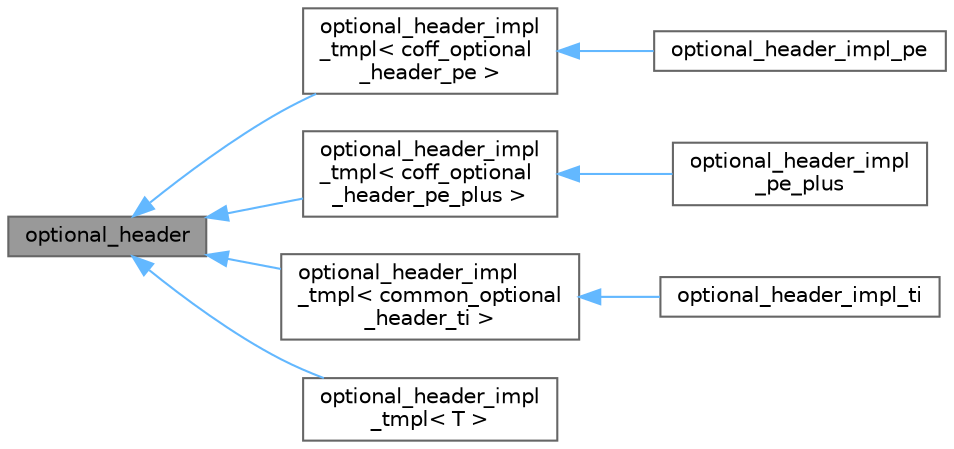 digraph "optional_header"
{
 // LATEX_PDF_SIZE
  bgcolor="transparent";
  edge [fontname=Helvetica,fontsize=10,labelfontname=Helvetica,labelfontsize=10];
  node [fontname=Helvetica,fontsize=10,shape=box,height=0.2,width=0.4];
  rankdir="LR";
  Node1 [id="Node000001",label="optional_header",height=0.2,width=0.4,color="gray40", fillcolor="grey60", style="filled", fontcolor="black",tooltip="Interface class for accessing the COFF file optional header, for all the COFF architectures."];
  Node1 -> Node2 [id="edge1_Node000001_Node000002",dir="back",color="steelblue1",style="solid",tooltip=" "];
  Node2 [id="Node000002",label="optional_header_impl\l_tmpl\< coff_optional\l_header_pe \>",height=0.2,width=0.4,color="gray40", fillcolor="white", style="filled",URL="$class_c_o_f_f_i_1_1optional__header__impl__tmpl.html",tooltip=" "];
  Node2 -> Node3 [id="edge2_Node000002_Node000003",dir="back",color="steelblue1",style="solid",tooltip=" "];
  Node3 [id="Node000003",label="optional_header_impl_pe",height=0.2,width=0.4,color="gray40", fillcolor="white", style="filled",URL="$class_c_o_f_f_i_1_1optional__header__impl__pe.html",tooltip="Class for accessing a COFF file optional header, for the PE32 format."];
  Node1 -> Node4 [id="edge3_Node000001_Node000004",dir="back",color="steelblue1",style="solid",tooltip=" "];
  Node4 [id="Node000004",label="optional_header_impl\l_tmpl\< coff_optional\l_header_pe_plus \>",height=0.2,width=0.4,color="gray40", fillcolor="white", style="filled",URL="$class_c_o_f_f_i_1_1optional__header__impl__tmpl.html",tooltip=" "];
  Node4 -> Node5 [id="edge4_Node000004_Node000005",dir="back",color="steelblue1",style="solid",tooltip=" "];
  Node5 [id="Node000005",label="optional_header_impl\l_pe_plus",height=0.2,width=0.4,color="gray40", fillcolor="white", style="filled",URL="$class_c_o_f_f_i_1_1optional__header__impl__pe__plus.html",tooltip="Class for accessing a COFF file optional header, for the PE32+ format."];
  Node1 -> Node6 [id="edge5_Node000001_Node000006",dir="back",color="steelblue1",style="solid",tooltip=" "];
  Node6 [id="Node000006",label="optional_header_impl\l_tmpl\< common_optional\l_header_ti \>",height=0.2,width=0.4,color="gray40", fillcolor="white", style="filled",URL="$class_c_o_f_f_i_1_1optional__header__impl__tmpl.html",tooltip=" "];
  Node6 -> Node7 [id="edge6_Node000006_Node000007",dir="back",color="steelblue1",style="solid",tooltip=" "];
  Node7 [id="Node000007",label="optional_header_impl_ti",height=0.2,width=0.4,color="gray40", fillcolor="white", style="filled",URL="$class_c_o_f_f_i_1_1optional__header__impl__ti.html",tooltip="Class for accessing a COFF file optional header, for the Texas Instruments format."];
  Node1 -> Node8 [id="edge7_Node000001_Node000008",dir="back",color="steelblue1",style="solid",tooltip=" "];
  Node8 [id="Node000008",label="optional_header_impl\l_tmpl\< T \>",height=0.2,width=0.4,color="gray40", fillcolor="white", style="filled",URL="$class_c_o_f_f_i_1_1optional__header__impl__tmpl.html",tooltip="Template class for accessing a COFF file optional header, depends on the underlying COFF file optiona..."];
}
